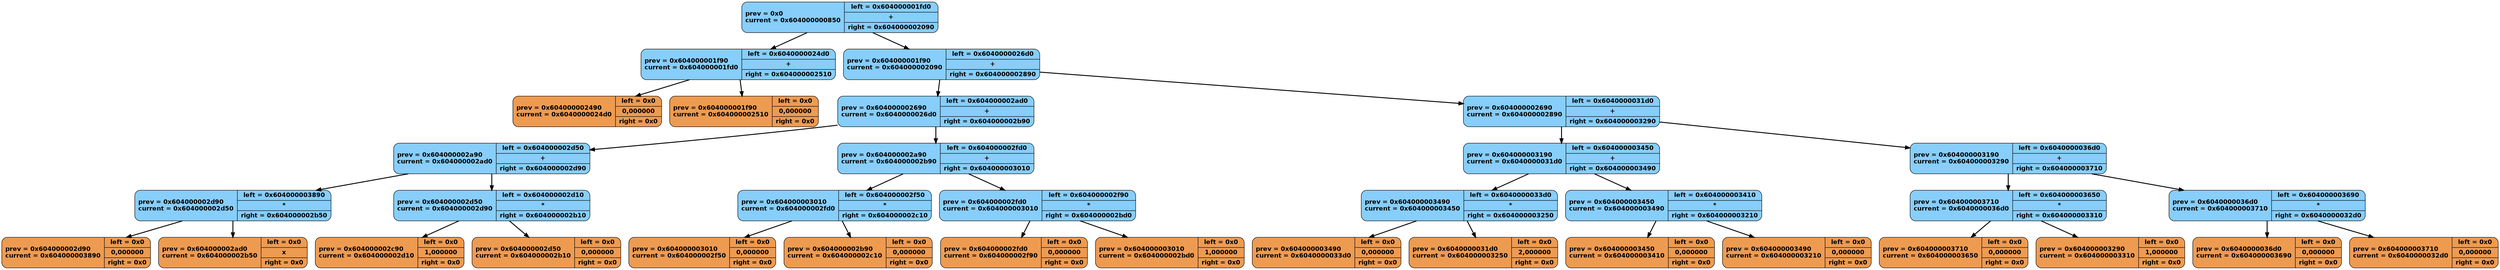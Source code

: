 digraph G
{
	graph [dpi = 250];
	rankdir = TB;
	"0x604000000850" [shape = "record", style = "rounded, filled", fontname = "Helvetica-Bold", fillcolor = "#87CEFA",
		label = "prev = 0x0 \lcurrent = 0x604000000850 | {<left> left = 0x604000001fd0| + | <right> right = 0x604000002090}"]
	 "0x604000000850" -> "0x604000001fd0" [style = "bold"]
	 "0x604000000850" -> "0x604000002090" [style = "bold"]
	"0x604000001fd0" [shape = "record", style = "rounded, filled", fontname = "Helvetica-Bold", fillcolor = "#87CEFA",
		label = "prev = 0x604000001f90 \lcurrent = 0x604000001fd0 | {<left> left = 0x6040000024d0| + | <right> right = 0x604000002510}"]
	 "0x604000001fd0" -> "0x6040000024d0" [style = "bold"]
	 "0x604000001fd0" -> "0x604000002510" [style = "bold"]
	"0x6040000024d0" [shape = "record", style = "rounded, filled", fontname = "Helvetica-Bold", fillcolor = "#ee9b52",
		label = "prev = 0x604000002490 \lcurrent = 0x6040000024d0 | {<left> left = 0x0| 0,000000 | <right> right = 0x0}"]
	"0x604000002510" [shape = "record", style = "rounded, filled", fontname = "Helvetica-Bold", fillcolor = "#ee9b52",
		label = "prev = 0x604000001f90 \lcurrent = 0x604000002510 | {<left> left = 0x0| 0,000000 | <right> right = 0x0}"]
	"0x604000002090" [shape = "record", style = "rounded, filled", fontname = "Helvetica-Bold", fillcolor = "#87CEFA",
		label = "prev = 0x604000001f90 \lcurrent = 0x604000002090 | {<left> left = 0x6040000026d0| + | <right> right = 0x604000002890}"]
	 "0x604000002090" -> "0x6040000026d0" [style = "bold"]
	 "0x604000002090" -> "0x604000002890" [style = "bold"]
	"0x6040000026d0" [shape = "record", style = "rounded, filled", fontname = "Helvetica-Bold", fillcolor = "#87CEFA",
		label = "prev = 0x604000002690 \lcurrent = 0x6040000026d0 | {<left> left = 0x604000002ad0| + | <right> right = 0x604000002b90}"]
	 "0x6040000026d0" -> "0x604000002ad0" [style = "bold"]
	 "0x6040000026d0" -> "0x604000002b90" [style = "bold"]
	"0x604000002ad0" [shape = "record", style = "rounded, filled", fontname = "Helvetica-Bold", fillcolor = "#87CEFA",
		label = "prev = 0x604000002a90 \lcurrent = 0x604000002ad0 | {<left> left = 0x604000002d50| + | <right> right = 0x604000002d90}"]
	 "0x604000002ad0" -> "0x604000002d50" [style = "bold"]
	 "0x604000002ad0" -> "0x604000002d90" [style = "bold"]
	"0x604000002d50" [shape = "record", style = "rounded, filled", fontname = "Helvetica-Bold", fillcolor = "#87CEFA",
		label = "prev = 0x604000002d90 \lcurrent = 0x604000002d50 | {<left> left = 0x604000003890| * | <right> right = 0x604000002b50}"]
	 "0x604000002d50" -> "0x604000003890" [style = "bold"]
	 "0x604000002d50" -> "0x604000002b50" [style = "bold"]
	"0x604000003890" [shape = "record", style = "rounded, filled", fontname = "Helvetica-Bold", fillcolor = "#ee9b52",
		label = "prev = 0x604000002d90 \lcurrent = 0x604000003890 | {<left> left = 0x0| 0,000000 | <right> right = 0x0}"]
	"0x604000002b50" [shape = "record", style = "rounded, filled", fontname = "Helvetica-Bold", fillcolor = "#ee9b52",
		label = "prev = 0x604000002ad0 \lcurrent = 0x604000002b50 | {<left> left = 0x0| x | <right> right = 0x0}"]
	"0x604000002d90" [shape = "record", style = "rounded, filled", fontname = "Helvetica-Bold", fillcolor = "#87CEFA",
		label = "prev = 0x604000002d50 \lcurrent = 0x604000002d90 | {<left> left = 0x604000002d10| * | <right> right = 0x604000002b10}"]
	 "0x604000002d90" -> "0x604000002d10" [style = "bold"]
	 "0x604000002d90" -> "0x604000002b10" [style = "bold"]
	"0x604000002d10" [shape = "record", style = "rounded, filled", fontname = "Helvetica-Bold", fillcolor = "#ee9b52",
		label = "prev = 0x604000002c90 \lcurrent = 0x604000002d10 | {<left> left = 0x0| 1,000000 | <right> right = 0x0}"]
	"0x604000002b10" [shape = "record", style = "rounded, filled", fontname = "Helvetica-Bold", fillcolor = "#ee9b52",
		label = "prev = 0x604000002d50 \lcurrent = 0x604000002b10 | {<left> left = 0x0| 0,000000 | <right> right = 0x0}"]
	"0x604000002b90" [shape = "record", style = "rounded, filled", fontname = "Helvetica-Bold", fillcolor = "#87CEFA",
		label = "prev = 0x604000002a90 \lcurrent = 0x604000002b90 | {<left> left = 0x604000002fd0| + | <right> right = 0x604000003010}"]
	 "0x604000002b90" -> "0x604000002fd0" [style = "bold"]
	 "0x604000002b90" -> "0x604000003010" [style = "bold"]
	"0x604000002fd0" [shape = "record", style = "rounded, filled", fontname = "Helvetica-Bold", fillcolor = "#87CEFA",
		label = "prev = 0x604000003010 \lcurrent = 0x604000002fd0 | {<left> left = 0x604000002f50| * | <right> right = 0x604000002c10}"]
	 "0x604000002fd0" -> "0x604000002f50" [style = "bold"]
	 "0x604000002fd0" -> "0x604000002c10" [style = "bold"]
	"0x604000002f50" [shape = "record", style = "rounded, filled", fontname = "Helvetica-Bold", fillcolor = "#ee9b52",
		label = "prev = 0x604000003010 \lcurrent = 0x604000002f50 | {<left> left = 0x0| 0,000000 | <right> right = 0x0}"]
	"0x604000002c10" [shape = "record", style = "rounded, filled", fontname = "Helvetica-Bold", fillcolor = "#ee9b52",
		label = "prev = 0x604000002b90 \lcurrent = 0x604000002c10 | {<left> left = 0x0| 0,000000 | <right> right = 0x0}"]
	"0x604000003010" [shape = "record", style = "rounded, filled", fontname = "Helvetica-Bold", fillcolor = "#87CEFA",
		label = "prev = 0x604000002fd0 \lcurrent = 0x604000003010 | {<left> left = 0x604000002f90| * | <right> right = 0x604000002bd0}"]
	 "0x604000003010" -> "0x604000002f90" [style = "bold"]
	 "0x604000003010" -> "0x604000002bd0" [style = "bold"]
	"0x604000002f90" [shape = "record", style = "rounded, filled", fontname = "Helvetica-Bold", fillcolor = "#ee9b52",
		label = "prev = 0x604000002fd0 \lcurrent = 0x604000002f90 | {<left> left = 0x0| 0,000000 | <right> right = 0x0}"]
	"0x604000002bd0" [shape = "record", style = "rounded, filled", fontname = "Helvetica-Bold", fillcolor = "#ee9b52",
		label = "prev = 0x604000003010 \lcurrent = 0x604000002bd0 | {<left> left = 0x0| 1,000000 | <right> right = 0x0}"]
	"0x604000002890" [shape = "record", style = "rounded, filled", fontname = "Helvetica-Bold", fillcolor = "#87CEFA",
		label = "prev = 0x604000002690 \lcurrent = 0x604000002890 | {<left> left = 0x6040000031d0| + | <right> right = 0x604000003290}"]
	 "0x604000002890" -> "0x6040000031d0" [style = "bold"]
	 "0x604000002890" -> "0x604000003290" [style = "bold"]
	"0x6040000031d0" [shape = "record", style = "rounded, filled", fontname = "Helvetica-Bold", fillcolor = "#87CEFA",
		label = "prev = 0x604000003190 \lcurrent = 0x6040000031d0 | {<left> left = 0x604000003450| + | <right> right = 0x604000003490}"]
	 "0x6040000031d0" -> "0x604000003450" [style = "bold"]
	 "0x6040000031d0" -> "0x604000003490" [style = "bold"]
	"0x604000003450" [shape = "record", style = "rounded, filled", fontname = "Helvetica-Bold", fillcolor = "#87CEFA",
		label = "prev = 0x604000003490 \lcurrent = 0x604000003450 | {<left> left = 0x6040000033d0| * | <right> right = 0x604000003250}"]
	 "0x604000003450" -> "0x6040000033d0" [style = "bold"]
	 "0x604000003450" -> "0x604000003250" [style = "bold"]
	"0x6040000033d0" [shape = "record", style = "rounded, filled", fontname = "Helvetica-Bold", fillcolor = "#ee9b52",
		label = "prev = 0x604000003490 \lcurrent = 0x6040000033d0 | {<left> left = 0x0| 0,000000 | <right> right = 0x0}"]
	"0x604000003250" [shape = "record", style = "rounded, filled", fontname = "Helvetica-Bold", fillcolor = "#ee9b52",
		label = "prev = 0x6040000031d0 \lcurrent = 0x604000003250 | {<left> left = 0x0| 2,000000 | <right> right = 0x0}"]
	"0x604000003490" [shape = "record", style = "rounded, filled", fontname = "Helvetica-Bold", fillcolor = "#87CEFA",
		label = "prev = 0x604000003450 \lcurrent = 0x604000003490 | {<left> left = 0x604000003410| * | <right> right = 0x604000003210}"]
	 "0x604000003490" -> "0x604000003410" [style = "bold"]
	 "0x604000003490" -> "0x604000003210" [style = "bold"]
	"0x604000003410" [shape = "record", style = "rounded, filled", fontname = "Helvetica-Bold", fillcolor = "#ee9b52",
		label = "prev = 0x604000003450 \lcurrent = 0x604000003410 | {<left> left = 0x0| 0,000000 | <right> right = 0x0}"]
	"0x604000003210" [shape = "record", style = "rounded, filled", fontname = "Helvetica-Bold", fillcolor = "#ee9b52",
		label = "prev = 0x604000003490 \lcurrent = 0x604000003210 | {<left> left = 0x0| 0,000000 | <right> right = 0x0}"]
	"0x604000003290" [shape = "record", style = "rounded, filled", fontname = "Helvetica-Bold", fillcolor = "#87CEFA",
		label = "prev = 0x604000003190 \lcurrent = 0x604000003290 | {<left> left = 0x6040000036d0| + | <right> right = 0x604000003710}"]
	 "0x604000003290" -> "0x6040000036d0" [style = "bold"]
	 "0x604000003290" -> "0x604000003710" [style = "bold"]
	"0x6040000036d0" [shape = "record", style = "rounded, filled", fontname = "Helvetica-Bold", fillcolor = "#87CEFA",
		label = "prev = 0x604000003710 \lcurrent = 0x6040000036d0 | {<left> left = 0x604000003650| * | <right> right = 0x604000003310}"]
	 "0x6040000036d0" -> "0x604000003650" [style = "bold"]
	 "0x6040000036d0" -> "0x604000003310" [style = "bold"]
	"0x604000003650" [shape = "record", style = "rounded, filled", fontname = "Helvetica-Bold", fillcolor = "#ee9b52",
		label = "prev = 0x604000003710 \lcurrent = 0x604000003650 | {<left> left = 0x0| 0,000000 | <right> right = 0x0}"]
	"0x604000003310" [shape = "record", style = "rounded, filled", fontname = "Helvetica-Bold", fillcolor = "#ee9b52",
		label = "prev = 0x604000003290 \lcurrent = 0x604000003310 | {<left> left = 0x0| 1,000000 | <right> right = 0x0}"]
	"0x604000003710" [shape = "record", style = "rounded, filled", fontname = "Helvetica-Bold", fillcolor = "#87CEFA",
		label = "prev = 0x6040000036d0 \lcurrent = 0x604000003710 | {<left> left = 0x604000003690| * | <right> right = 0x6040000032d0}"]
	 "0x604000003710" -> "0x604000003690" [style = "bold"]
	 "0x604000003710" -> "0x6040000032d0" [style = "bold"]
	"0x604000003690" [shape = "record", style = "rounded, filled", fontname = "Helvetica-Bold", fillcolor = "#ee9b52",
		label = "prev = 0x6040000036d0 \lcurrent = 0x604000003690 | {<left> left = 0x0| 0,000000 | <right> right = 0x0}"]
	"0x6040000032d0" [shape = "record", style = "rounded, filled", fontname = "Helvetica-Bold", fillcolor = "#ee9b52",
		label = "prev = 0x604000003710 \lcurrent = 0x6040000032d0 | {<left> left = 0x0| 0,000000 | <right> right = 0x0}"]

}